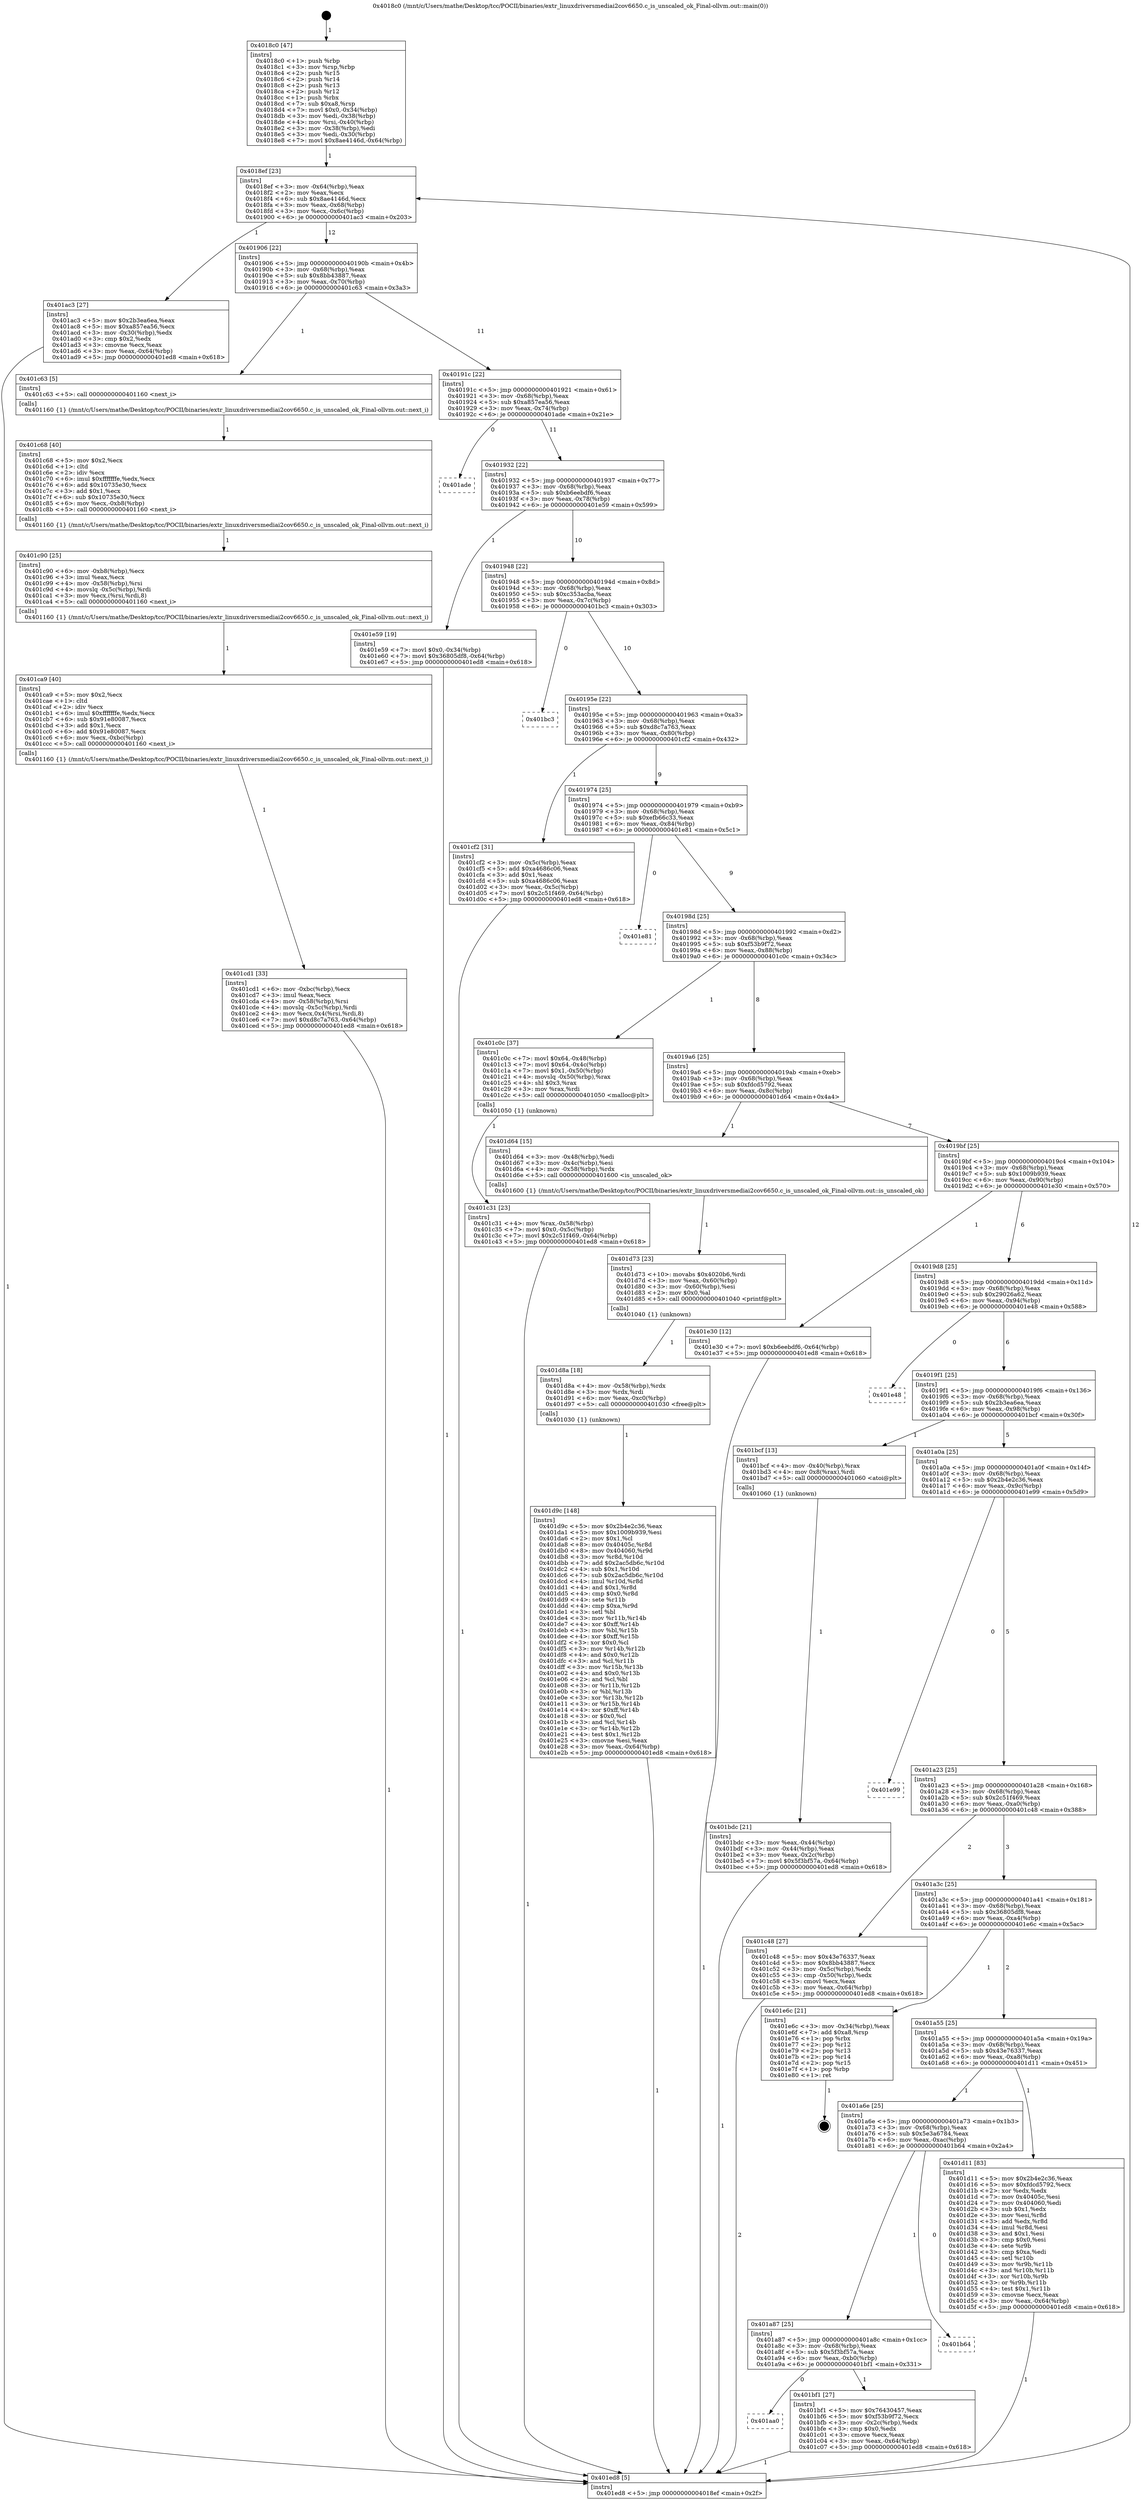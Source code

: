 digraph "0x4018c0" {
  label = "0x4018c0 (/mnt/c/Users/mathe/Desktop/tcc/POCII/binaries/extr_linuxdriversmediai2cov6650.c_is_unscaled_ok_Final-ollvm.out::main(0))"
  labelloc = "t"
  node[shape=record]

  Entry [label="",width=0.3,height=0.3,shape=circle,fillcolor=black,style=filled]
  "0x4018ef" [label="{
     0x4018ef [23]\l
     | [instrs]\l
     &nbsp;&nbsp;0x4018ef \<+3\>: mov -0x64(%rbp),%eax\l
     &nbsp;&nbsp;0x4018f2 \<+2\>: mov %eax,%ecx\l
     &nbsp;&nbsp;0x4018f4 \<+6\>: sub $0x8ae4146d,%ecx\l
     &nbsp;&nbsp;0x4018fa \<+3\>: mov %eax,-0x68(%rbp)\l
     &nbsp;&nbsp;0x4018fd \<+3\>: mov %ecx,-0x6c(%rbp)\l
     &nbsp;&nbsp;0x401900 \<+6\>: je 0000000000401ac3 \<main+0x203\>\l
  }"]
  "0x401ac3" [label="{
     0x401ac3 [27]\l
     | [instrs]\l
     &nbsp;&nbsp;0x401ac3 \<+5\>: mov $0x2b3ea6ea,%eax\l
     &nbsp;&nbsp;0x401ac8 \<+5\>: mov $0xa857ea56,%ecx\l
     &nbsp;&nbsp;0x401acd \<+3\>: mov -0x30(%rbp),%edx\l
     &nbsp;&nbsp;0x401ad0 \<+3\>: cmp $0x2,%edx\l
     &nbsp;&nbsp;0x401ad3 \<+3\>: cmovne %ecx,%eax\l
     &nbsp;&nbsp;0x401ad6 \<+3\>: mov %eax,-0x64(%rbp)\l
     &nbsp;&nbsp;0x401ad9 \<+5\>: jmp 0000000000401ed8 \<main+0x618\>\l
  }"]
  "0x401906" [label="{
     0x401906 [22]\l
     | [instrs]\l
     &nbsp;&nbsp;0x401906 \<+5\>: jmp 000000000040190b \<main+0x4b\>\l
     &nbsp;&nbsp;0x40190b \<+3\>: mov -0x68(%rbp),%eax\l
     &nbsp;&nbsp;0x40190e \<+5\>: sub $0x8bb43887,%eax\l
     &nbsp;&nbsp;0x401913 \<+3\>: mov %eax,-0x70(%rbp)\l
     &nbsp;&nbsp;0x401916 \<+6\>: je 0000000000401c63 \<main+0x3a3\>\l
  }"]
  "0x401ed8" [label="{
     0x401ed8 [5]\l
     | [instrs]\l
     &nbsp;&nbsp;0x401ed8 \<+5\>: jmp 00000000004018ef \<main+0x2f\>\l
  }"]
  "0x4018c0" [label="{
     0x4018c0 [47]\l
     | [instrs]\l
     &nbsp;&nbsp;0x4018c0 \<+1\>: push %rbp\l
     &nbsp;&nbsp;0x4018c1 \<+3\>: mov %rsp,%rbp\l
     &nbsp;&nbsp;0x4018c4 \<+2\>: push %r15\l
     &nbsp;&nbsp;0x4018c6 \<+2\>: push %r14\l
     &nbsp;&nbsp;0x4018c8 \<+2\>: push %r13\l
     &nbsp;&nbsp;0x4018ca \<+2\>: push %r12\l
     &nbsp;&nbsp;0x4018cc \<+1\>: push %rbx\l
     &nbsp;&nbsp;0x4018cd \<+7\>: sub $0xa8,%rsp\l
     &nbsp;&nbsp;0x4018d4 \<+7\>: movl $0x0,-0x34(%rbp)\l
     &nbsp;&nbsp;0x4018db \<+3\>: mov %edi,-0x38(%rbp)\l
     &nbsp;&nbsp;0x4018de \<+4\>: mov %rsi,-0x40(%rbp)\l
     &nbsp;&nbsp;0x4018e2 \<+3\>: mov -0x38(%rbp),%edi\l
     &nbsp;&nbsp;0x4018e5 \<+3\>: mov %edi,-0x30(%rbp)\l
     &nbsp;&nbsp;0x4018e8 \<+7\>: movl $0x8ae4146d,-0x64(%rbp)\l
  }"]
  Exit [label="",width=0.3,height=0.3,shape=circle,fillcolor=black,style=filled,peripheries=2]
  "0x401c63" [label="{
     0x401c63 [5]\l
     | [instrs]\l
     &nbsp;&nbsp;0x401c63 \<+5\>: call 0000000000401160 \<next_i\>\l
     | [calls]\l
     &nbsp;&nbsp;0x401160 \{1\} (/mnt/c/Users/mathe/Desktop/tcc/POCII/binaries/extr_linuxdriversmediai2cov6650.c_is_unscaled_ok_Final-ollvm.out::next_i)\l
  }"]
  "0x40191c" [label="{
     0x40191c [22]\l
     | [instrs]\l
     &nbsp;&nbsp;0x40191c \<+5\>: jmp 0000000000401921 \<main+0x61\>\l
     &nbsp;&nbsp;0x401921 \<+3\>: mov -0x68(%rbp),%eax\l
     &nbsp;&nbsp;0x401924 \<+5\>: sub $0xa857ea56,%eax\l
     &nbsp;&nbsp;0x401929 \<+3\>: mov %eax,-0x74(%rbp)\l
     &nbsp;&nbsp;0x40192c \<+6\>: je 0000000000401ade \<main+0x21e\>\l
  }"]
  "0x401d9c" [label="{
     0x401d9c [148]\l
     | [instrs]\l
     &nbsp;&nbsp;0x401d9c \<+5\>: mov $0x2b4e2c36,%eax\l
     &nbsp;&nbsp;0x401da1 \<+5\>: mov $0x1009b939,%esi\l
     &nbsp;&nbsp;0x401da6 \<+2\>: mov $0x1,%cl\l
     &nbsp;&nbsp;0x401da8 \<+8\>: mov 0x40405c,%r8d\l
     &nbsp;&nbsp;0x401db0 \<+8\>: mov 0x404060,%r9d\l
     &nbsp;&nbsp;0x401db8 \<+3\>: mov %r8d,%r10d\l
     &nbsp;&nbsp;0x401dbb \<+7\>: add $0x2ac5db6c,%r10d\l
     &nbsp;&nbsp;0x401dc2 \<+4\>: sub $0x1,%r10d\l
     &nbsp;&nbsp;0x401dc6 \<+7\>: sub $0x2ac5db6c,%r10d\l
     &nbsp;&nbsp;0x401dcd \<+4\>: imul %r10d,%r8d\l
     &nbsp;&nbsp;0x401dd1 \<+4\>: and $0x1,%r8d\l
     &nbsp;&nbsp;0x401dd5 \<+4\>: cmp $0x0,%r8d\l
     &nbsp;&nbsp;0x401dd9 \<+4\>: sete %r11b\l
     &nbsp;&nbsp;0x401ddd \<+4\>: cmp $0xa,%r9d\l
     &nbsp;&nbsp;0x401de1 \<+3\>: setl %bl\l
     &nbsp;&nbsp;0x401de4 \<+3\>: mov %r11b,%r14b\l
     &nbsp;&nbsp;0x401de7 \<+4\>: xor $0xff,%r14b\l
     &nbsp;&nbsp;0x401deb \<+3\>: mov %bl,%r15b\l
     &nbsp;&nbsp;0x401dee \<+4\>: xor $0xff,%r15b\l
     &nbsp;&nbsp;0x401df2 \<+3\>: xor $0x0,%cl\l
     &nbsp;&nbsp;0x401df5 \<+3\>: mov %r14b,%r12b\l
     &nbsp;&nbsp;0x401df8 \<+4\>: and $0x0,%r12b\l
     &nbsp;&nbsp;0x401dfc \<+3\>: and %cl,%r11b\l
     &nbsp;&nbsp;0x401dff \<+3\>: mov %r15b,%r13b\l
     &nbsp;&nbsp;0x401e02 \<+4\>: and $0x0,%r13b\l
     &nbsp;&nbsp;0x401e06 \<+2\>: and %cl,%bl\l
     &nbsp;&nbsp;0x401e08 \<+3\>: or %r11b,%r12b\l
     &nbsp;&nbsp;0x401e0b \<+3\>: or %bl,%r13b\l
     &nbsp;&nbsp;0x401e0e \<+3\>: xor %r13b,%r12b\l
     &nbsp;&nbsp;0x401e11 \<+3\>: or %r15b,%r14b\l
     &nbsp;&nbsp;0x401e14 \<+4\>: xor $0xff,%r14b\l
     &nbsp;&nbsp;0x401e18 \<+3\>: or $0x0,%cl\l
     &nbsp;&nbsp;0x401e1b \<+3\>: and %cl,%r14b\l
     &nbsp;&nbsp;0x401e1e \<+3\>: or %r14b,%r12b\l
     &nbsp;&nbsp;0x401e21 \<+4\>: test $0x1,%r12b\l
     &nbsp;&nbsp;0x401e25 \<+3\>: cmovne %esi,%eax\l
     &nbsp;&nbsp;0x401e28 \<+3\>: mov %eax,-0x64(%rbp)\l
     &nbsp;&nbsp;0x401e2b \<+5\>: jmp 0000000000401ed8 \<main+0x618\>\l
  }"]
  "0x401ade" [label="{
     0x401ade\l
  }", style=dashed]
  "0x401932" [label="{
     0x401932 [22]\l
     | [instrs]\l
     &nbsp;&nbsp;0x401932 \<+5\>: jmp 0000000000401937 \<main+0x77\>\l
     &nbsp;&nbsp;0x401937 \<+3\>: mov -0x68(%rbp),%eax\l
     &nbsp;&nbsp;0x40193a \<+5\>: sub $0xb6eebdf6,%eax\l
     &nbsp;&nbsp;0x40193f \<+3\>: mov %eax,-0x78(%rbp)\l
     &nbsp;&nbsp;0x401942 \<+6\>: je 0000000000401e59 \<main+0x599\>\l
  }"]
  "0x401d8a" [label="{
     0x401d8a [18]\l
     | [instrs]\l
     &nbsp;&nbsp;0x401d8a \<+4\>: mov -0x58(%rbp),%rdx\l
     &nbsp;&nbsp;0x401d8e \<+3\>: mov %rdx,%rdi\l
     &nbsp;&nbsp;0x401d91 \<+6\>: mov %eax,-0xc0(%rbp)\l
     &nbsp;&nbsp;0x401d97 \<+5\>: call 0000000000401030 \<free@plt\>\l
     | [calls]\l
     &nbsp;&nbsp;0x401030 \{1\} (unknown)\l
  }"]
  "0x401e59" [label="{
     0x401e59 [19]\l
     | [instrs]\l
     &nbsp;&nbsp;0x401e59 \<+7\>: movl $0x0,-0x34(%rbp)\l
     &nbsp;&nbsp;0x401e60 \<+7\>: movl $0x36805df8,-0x64(%rbp)\l
     &nbsp;&nbsp;0x401e67 \<+5\>: jmp 0000000000401ed8 \<main+0x618\>\l
  }"]
  "0x401948" [label="{
     0x401948 [22]\l
     | [instrs]\l
     &nbsp;&nbsp;0x401948 \<+5\>: jmp 000000000040194d \<main+0x8d\>\l
     &nbsp;&nbsp;0x40194d \<+3\>: mov -0x68(%rbp),%eax\l
     &nbsp;&nbsp;0x401950 \<+5\>: sub $0xc353acba,%eax\l
     &nbsp;&nbsp;0x401955 \<+3\>: mov %eax,-0x7c(%rbp)\l
     &nbsp;&nbsp;0x401958 \<+6\>: je 0000000000401bc3 \<main+0x303\>\l
  }"]
  "0x401d73" [label="{
     0x401d73 [23]\l
     | [instrs]\l
     &nbsp;&nbsp;0x401d73 \<+10\>: movabs $0x4020b6,%rdi\l
     &nbsp;&nbsp;0x401d7d \<+3\>: mov %eax,-0x60(%rbp)\l
     &nbsp;&nbsp;0x401d80 \<+3\>: mov -0x60(%rbp),%esi\l
     &nbsp;&nbsp;0x401d83 \<+2\>: mov $0x0,%al\l
     &nbsp;&nbsp;0x401d85 \<+5\>: call 0000000000401040 \<printf@plt\>\l
     | [calls]\l
     &nbsp;&nbsp;0x401040 \{1\} (unknown)\l
  }"]
  "0x401bc3" [label="{
     0x401bc3\l
  }", style=dashed]
  "0x40195e" [label="{
     0x40195e [22]\l
     | [instrs]\l
     &nbsp;&nbsp;0x40195e \<+5\>: jmp 0000000000401963 \<main+0xa3\>\l
     &nbsp;&nbsp;0x401963 \<+3\>: mov -0x68(%rbp),%eax\l
     &nbsp;&nbsp;0x401966 \<+5\>: sub $0xd8c7a763,%eax\l
     &nbsp;&nbsp;0x40196b \<+3\>: mov %eax,-0x80(%rbp)\l
     &nbsp;&nbsp;0x40196e \<+6\>: je 0000000000401cf2 \<main+0x432\>\l
  }"]
  "0x401cd1" [label="{
     0x401cd1 [33]\l
     | [instrs]\l
     &nbsp;&nbsp;0x401cd1 \<+6\>: mov -0xbc(%rbp),%ecx\l
     &nbsp;&nbsp;0x401cd7 \<+3\>: imul %eax,%ecx\l
     &nbsp;&nbsp;0x401cda \<+4\>: mov -0x58(%rbp),%rsi\l
     &nbsp;&nbsp;0x401cde \<+4\>: movslq -0x5c(%rbp),%rdi\l
     &nbsp;&nbsp;0x401ce2 \<+4\>: mov %ecx,0x4(%rsi,%rdi,8)\l
     &nbsp;&nbsp;0x401ce6 \<+7\>: movl $0xd8c7a763,-0x64(%rbp)\l
     &nbsp;&nbsp;0x401ced \<+5\>: jmp 0000000000401ed8 \<main+0x618\>\l
  }"]
  "0x401cf2" [label="{
     0x401cf2 [31]\l
     | [instrs]\l
     &nbsp;&nbsp;0x401cf2 \<+3\>: mov -0x5c(%rbp),%eax\l
     &nbsp;&nbsp;0x401cf5 \<+5\>: add $0xa4686c06,%eax\l
     &nbsp;&nbsp;0x401cfa \<+3\>: add $0x1,%eax\l
     &nbsp;&nbsp;0x401cfd \<+5\>: sub $0xa4686c06,%eax\l
     &nbsp;&nbsp;0x401d02 \<+3\>: mov %eax,-0x5c(%rbp)\l
     &nbsp;&nbsp;0x401d05 \<+7\>: movl $0x2c51f469,-0x64(%rbp)\l
     &nbsp;&nbsp;0x401d0c \<+5\>: jmp 0000000000401ed8 \<main+0x618\>\l
  }"]
  "0x401974" [label="{
     0x401974 [25]\l
     | [instrs]\l
     &nbsp;&nbsp;0x401974 \<+5\>: jmp 0000000000401979 \<main+0xb9\>\l
     &nbsp;&nbsp;0x401979 \<+3\>: mov -0x68(%rbp),%eax\l
     &nbsp;&nbsp;0x40197c \<+5\>: sub $0xefb66c33,%eax\l
     &nbsp;&nbsp;0x401981 \<+6\>: mov %eax,-0x84(%rbp)\l
     &nbsp;&nbsp;0x401987 \<+6\>: je 0000000000401e81 \<main+0x5c1\>\l
  }"]
  "0x401ca9" [label="{
     0x401ca9 [40]\l
     | [instrs]\l
     &nbsp;&nbsp;0x401ca9 \<+5\>: mov $0x2,%ecx\l
     &nbsp;&nbsp;0x401cae \<+1\>: cltd\l
     &nbsp;&nbsp;0x401caf \<+2\>: idiv %ecx\l
     &nbsp;&nbsp;0x401cb1 \<+6\>: imul $0xfffffffe,%edx,%ecx\l
     &nbsp;&nbsp;0x401cb7 \<+6\>: sub $0x91e80087,%ecx\l
     &nbsp;&nbsp;0x401cbd \<+3\>: add $0x1,%ecx\l
     &nbsp;&nbsp;0x401cc0 \<+6\>: add $0x91e80087,%ecx\l
     &nbsp;&nbsp;0x401cc6 \<+6\>: mov %ecx,-0xbc(%rbp)\l
     &nbsp;&nbsp;0x401ccc \<+5\>: call 0000000000401160 \<next_i\>\l
     | [calls]\l
     &nbsp;&nbsp;0x401160 \{1\} (/mnt/c/Users/mathe/Desktop/tcc/POCII/binaries/extr_linuxdriversmediai2cov6650.c_is_unscaled_ok_Final-ollvm.out::next_i)\l
  }"]
  "0x401e81" [label="{
     0x401e81\l
  }", style=dashed]
  "0x40198d" [label="{
     0x40198d [25]\l
     | [instrs]\l
     &nbsp;&nbsp;0x40198d \<+5\>: jmp 0000000000401992 \<main+0xd2\>\l
     &nbsp;&nbsp;0x401992 \<+3\>: mov -0x68(%rbp),%eax\l
     &nbsp;&nbsp;0x401995 \<+5\>: sub $0xf53b9f72,%eax\l
     &nbsp;&nbsp;0x40199a \<+6\>: mov %eax,-0x88(%rbp)\l
     &nbsp;&nbsp;0x4019a0 \<+6\>: je 0000000000401c0c \<main+0x34c\>\l
  }"]
  "0x401c90" [label="{
     0x401c90 [25]\l
     | [instrs]\l
     &nbsp;&nbsp;0x401c90 \<+6\>: mov -0xb8(%rbp),%ecx\l
     &nbsp;&nbsp;0x401c96 \<+3\>: imul %eax,%ecx\l
     &nbsp;&nbsp;0x401c99 \<+4\>: mov -0x58(%rbp),%rsi\l
     &nbsp;&nbsp;0x401c9d \<+4\>: movslq -0x5c(%rbp),%rdi\l
     &nbsp;&nbsp;0x401ca1 \<+3\>: mov %ecx,(%rsi,%rdi,8)\l
     &nbsp;&nbsp;0x401ca4 \<+5\>: call 0000000000401160 \<next_i\>\l
     | [calls]\l
     &nbsp;&nbsp;0x401160 \{1\} (/mnt/c/Users/mathe/Desktop/tcc/POCII/binaries/extr_linuxdriversmediai2cov6650.c_is_unscaled_ok_Final-ollvm.out::next_i)\l
  }"]
  "0x401c0c" [label="{
     0x401c0c [37]\l
     | [instrs]\l
     &nbsp;&nbsp;0x401c0c \<+7\>: movl $0x64,-0x48(%rbp)\l
     &nbsp;&nbsp;0x401c13 \<+7\>: movl $0x64,-0x4c(%rbp)\l
     &nbsp;&nbsp;0x401c1a \<+7\>: movl $0x1,-0x50(%rbp)\l
     &nbsp;&nbsp;0x401c21 \<+4\>: movslq -0x50(%rbp),%rax\l
     &nbsp;&nbsp;0x401c25 \<+4\>: shl $0x3,%rax\l
     &nbsp;&nbsp;0x401c29 \<+3\>: mov %rax,%rdi\l
     &nbsp;&nbsp;0x401c2c \<+5\>: call 0000000000401050 \<malloc@plt\>\l
     | [calls]\l
     &nbsp;&nbsp;0x401050 \{1\} (unknown)\l
  }"]
  "0x4019a6" [label="{
     0x4019a6 [25]\l
     | [instrs]\l
     &nbsp;&nbsp;0x4019a6 \<+5\>: jmp 00000000004019ab \<main+0xeb\>\l
     &nbsp;&nbsp;0x4019ab \<+3\>: mov -0x68(%rbp),%eax\l
     &nbsp;&nbsp;0x4019ae \<+5\>: sub $0xfdcd5792,%eax\l
     &nbsp;&nbsp;0x4019b3 \<+6\>: mov %eax,-0x8c(%rbp)\l
     &nbsp;&nbsp;0x4019b9 \<+6\>: je 0000000000401d64 \<main+0x4a4\>\l
  }"]
  "0x401c68" [label="{
     0x401c68 [40]\l
     | [instrs]\l
     &nbsp;&nbsp;0x401c68 \<+5\>: mov $0x2,%ecx\l
     &nbsp;&nbsp;0x401c6d \<+1\>: cltd\l
     &nbsp;&nbsp;0x401c6e \<+2\>: idiv %ecx\l
     &nbsp;&nbsp;0x401c70 \<+6\>: imul $0xfffffffe,%edx,%ecx\l
     &nbsp;&nbsp;0x401c76 \<+6\>: add $0x10735e30,%ecx\l
     &nbsp;&nbsp;0x401c7c \<+3\>: add $0x1,%ecx\l
     &nbsp;&nbsp;0x401c7f \<+6\>: sub $0x10735e30,%ecx\l
     &nbsp;&nbsp;0x401c85 \<+6\>: mov %ecx,-0xb8(%rbp)\l
     &nbsp;&nbsp;0x401c8b \<+5\>: call 0000000000401160 \<next_i\>\l
     | [calls]\l
     &nbsp;&nbsp;0x401160 \{1\} (/mnt/c/Users/mathe/Desktop/tcc/POCII/binaries/extr_linuxdriversmediai2cov6650.c_is_unscaled_ok_Final-ollvm.out::next_i)\l
  }"]
  "0x401d64" [label="{
     0x401d64 [15]\l
     | [instrs]\l
     &nbsp;&nbsp;0x401d64 \<+3\>: mov -0x48(%rbp),%edi\l
     &nbsp;&nbsp;0x401d67 \<+3\>: mov -0x4c(%rbp),%esi\l
     &nbsp;&nbsp;0x401d6a \<+4\>: mov -0x58(%rbp),%rdx\l
     &nbsp;&nbsp;0x401d6e \<+5\>: call 0000000000401600 \<is_unscaled_ok\>\l
     | [calls]\l
     &nbsp;&nbsp;0x401600 \{1\} (/mnt/c/Users/mathe/Desktop/tcc/POCII/binaries/extr_linuxdriversmediai2cov6650.c_is_unscaled_ok_Final-ollvm.out::is_unscaled_ok)\l
  }"]
  "0x4019bf" [label="{
     0x4019bf [25]\l
     | [instrs]\l
     &nbsp;&nbsp;0x4019bf \<+5\>: jmp 00000000004019c4 \<main+0x104\>\l
     &nbsp;&nbsp;0x4019c4 \<+3\>: mov -0x68(%rbp),%eax\l
     &nbsp;&nbsp;0x4019c7 \<+5\>: sub $0x1009b939,%eax\l
     &nbsp;&nbsp;0x4019cc \<+6\>: mov %eax,-0x90(%rbp)\l
     &nbsp;&nbsp;0x4019d2 \<+6\>: je 0000000000401e30 \<main+0x570\>\l
  }"]
  "0x401c31" [label="{
     0x401c31 [23]\l
     | [instrs]\l
     &nbsp;&nbsp;0x401c31 \<+4\>: mov %rax,-0x58(%rbp)\l
     &nbsp;&nbsp;0x401c35 \<+7\>: movl $0x0,-0x5c(%rbp)\l
     &nbsp;&nbsp;0x401c3c \<+7\>: movl $0x2c51f469,-0x64(%rbp)\l
     &nbsp;&nbsp;0x401c43 \<+5\>: jmp 0000000000401ed8 \<main+0x618\>\l
  }"]
  "0x401e30" [label="{
     0x401e30 [12]\l
     | [instrs]\l
     &nbsp;&nbsp;0x401e30 \<+7\>: movl $0xb6eebdf6,-0x64(%rbp)\l
     &nbsp;&nbsp;0x401e37 \<+5\>: jmp 0000000000401ed8 \<main+0x618\>\l
  }"]
  "0x4019d8" [label="{
     0x4019d8 [25]\l
     | [instrs]\l
     &nbsp;&nbsp;0x4019d8 \<+5\>: jmp 00000000004019dd \<main+0x11d\>\l
     &nbsp;&nbsp;0x4019dd \<+3\>: mov -0x68(%rbp),%eax\l
     &nbsp;&nbsp;0x4019e0 \<+5\>: sub $0x29026a62,%eax\l
     &nbsp;&nbsp;0x4019e5 \<+6\>: mov %eax,-0x94(%rbp)\l
     &nbsp;&nbsp;0x4019eb \<+6\>: je 0000000000401e48 \<main+0x588\>\l
  }"]
  "0x401aa0" [label="{
     0x401aa0\l
  }", style=dashed]
  "0x401e48" [label="{
     0x401e48\l
  }", style=dashed]
  "0x4019f1" [label="{
     0x4019f1 [25]\l
     | [instrs]\l
     &nbsp;&nbsp;0x4019f1 \<+5\>: jmp 00000000004019f6 \<main+0x136\>\l
     &nbsp;&nbsp;0x4019f6 \<+3\>: mov -0x68(%rbp),%eax\l
     &nbsp;&nbsp;0x4019f9 \<+5\>: sub $0x2b3ea6ea,%eax\l
     &nbsp;&nbsp;0x4019fe \<+6\>: mov %eax,-0x98(%rbp)\l
     &nbsp;&nbsp;0x401a04 \<+6\>: je 0000000000401bcf \<main+0x30f\>\l
  }"]
  "0x401bf1" [label="{
     0x401bf1 [27]\l
     | [instrs]\l
     &nbsp;&nbsp;0x401bf1 \<+5\>: mov $0x76430457,%eax\l
     &nbsp;&nbsp;0x401bf6 \<+5\>: mov $0xf53b9f72,%ecx\l
     &nbsp;&nbsp;0x401bfb \<+3\>: mov -0x2c(%rbp),%edx\l
     &nbsp;&nbsp;0x401bfe \<+3\>: cmp $0x0,%edx\l
     &nbsp;&nbsp;0x401c01 \<+3\>: cmove %ecx,%eax\l
     &nbsp;&nbsp;0x401c04 \<+3\>: mov %eax,-0x64(%rbp)\l
     &nbsp;&nbsp;0x401c07 \<+5\>: jmp 0000000000401ed8 \<main+0x618\>\l
  }"]
  "0x401bcf" [label="{
     0x401bcf [13]\l
     | [instrs]\l
     &nbsp;&nbsp;0x401bcf \<+4\>: mov -0x40(%rbp),%rax\l
     &nbsp;&nbsp;0x401bd3 \<+4\>: mov 0x8(%rax),%rdi\l
     &nbsp;&nbsp;0x401bd7 \<+5\>: call 0000000000401060 \<atoi@plt\>\l
     | [calls]\l
     &nbsp;&nbsp;0x401060 \{1\} (unknown)\l
  }"]
  "0x401a0a" [label="{
     0x401a0a [25]\l
     | [instrs]\l
     &nbsp;&nbsp;0x401a0a \<+5\>: jmp 0000000000401a0f \<main+0x14f\>\l
     &nbsp;&nbsp;0x401a0f \<+3\>: mov -0x68(%rbp),%eax\l
     &nbsp;&nbsp;0x401a12 \<+5\>: sub $0x2b4e2c36,%eax\l
     &nbsp;&nbsp;0x401a17 \<+6\>: mov %eax,-0x9c(%rbp)\l
     &nbsp;&nbsp;0x401a1d \<+6\>: je 0000000000401e99 \<main+0x5d9\>\l
  }"]
  "0x401bdc" [label="{
     0x401bdc [21]\l
     | [instrs]\l
     &nbsp;&nbsp;0x401bdc \<+3\>: mov %eax,-0x44(%rbp)\l
     &nbsp;&nbsp;0x401bdf \<+3\>: mov -0x44(%rbp),%eax\l
     &nbsp;&nbsp;0x401be2 \<+3\>: mov %eax,-0x2c(%rbp)\l
     &nbsp;&nbsp;0x401be5 \<+7\>: movl $0x5f3bf57a,-0x64(%rbp)\l
     &nbsp;&nbsp;0x401bec \<+5\>: jmp 0000000000401ed8 \<main+0x618\>\l
  }"]
  "0x401a87" [label="{
     0x401a87 [25]\l
     | [instrs]\l
     &nbsp;&nbsp;0x401a87 \<+5\>: jmp 0000000000401a8c \<main+0x1cc\>\l
     &nbsp;&nbsp;0x401a8c \<+3\>: mov -0x68(%rbp),%eax\l
     &nbsp;&nbsp;0x401a8f \<+5\>: sub $0x5f3bf57a,%eax\l
     &nbsp;&nbsp;0x401a94 \<+6\>: mov %eax,-0xb0(%rbp)\l
     &nbsp;&nbsp;0x401a9a \<+6\>: je 0000000000401bf1 \<main+0x331\>\l
  }"]
  "0x401e99" [label="{
     0x401e99\l
  }", style=dashed]
  "0x401a23" [label="{
     0x401a23 [25]\l
     | [instrs]\l
     &nbsp;&nbsp;0x401a23 \<+5\>: jmp 0000000000401a28 \<main+0x168\>\l
     &nbsp;&nbsp;0x401a28 \<+3\>: mov -0x68(%rbp),%eax\l
     &nbsp;&nbsp;0x401a2b \<+5\>: sub $0x2c51f469,%eax\l
     &nbsp;&nbsp;0x401a30 \<+6\>: mov %eax,-0xa0(%rbp)\l
     &nbsp;&nbsp;0x401a36 \<+6\>: je 0000000000401c48 \<main+0x388\>\l
  }"]
  "0x401b64" [label="{
     0x401b64\l
  }", style=dashed]
  "0x401c48" [label="{
     0x401c48 [27]\l
     | [instrs]\l
     &nbsp;&nbsp;0x401c48 \<+5\>: mov $0x43e76337,%eax\l
     &nbsp;&nbsp;0x401c4d \<+5\>: mov $0x8bb43887,%ecx\l
     &nbsp;&nbsp;0x401c52 \<+3\>: mov -0x5c(%rbp),%edx\l
     &nbsp;&nbsp;0x401c55 \<+3\>: cmp -0x50(%rbp),%edx\l
     &nbsp;&nbsp;0x401c58 \<+3\>: cmovl %ecx,%eax\l
     &nbsp;&nbsp;0x401c5b \<+3\>: mov %eax,-0x64(%rbp)\l
     &nbsp;&nbsp;0x401c5e \<+5\>: jmp 0000000000401ed8 \<main+0x618\>\l
  }"]
  "0x401a3c" [label="{
     0x401a3c [25]\l
     | [instrs]\l
     &nbsp;&nbsp;0x401a3c \<+5\>: jmp 0000000000401a41 \<main+0x181\>\l
     &nbsp;&nbsp;0x401a41 \<+3\>: mov -0x68(%rbp),%eax\l
     &nbsp;&nbsp;0x401a44 \<+5\>: sub $0x36805df8,%eax\l
     &nbsp;&nbsp;0x401a49 \<+6\>: mov %eax,-0xa4(%rbp)\l
     &nbsp;&nbsp;0x401a4f \<+6\>: je 0000000000401e6c \<main+0x5ac\>\l
  }"]
  "0x401a6e" [label="{
     0x401a6e [25]\l
     | [instrs]\l
     &nbsp;&nbsp;0x401a6e \<+5\>: jmp 0000000000401a73 \<main+0x1b3\>\l
     &nbsp;&nbsp;0x401a73 \<+3\>: mov -0x68(%rbp),%eax\l
     &nbsp;&nbsp;0x401a76 \<+5\>: sub $0x5e3a6784,%eax\l
     &nbsp;&nbsp;0x401a7b \<+6\>: mov %eax,-0xac(%rbp)\l
     &nbsp;&nbsp;0x401a81 \<+6\>: je 0000000000401b64 \<main+0x2a4\>\l
  }"]
  "0x401e6c" [label="{
     0x401e6c [21]\l
     | [instrs]\l
     &nbsp;&nbsp;0x401e6c \<+3\>: mov -0x34(%rbp),%eax\l
     &nbsp;&nbsp;0x401e6f \<+7\>: add $0xa8,%rsp\l
     &nbsp;&nbsp;0x401e76 \<+1\>: pop %rbx\l
     &nbsp;&nbsp;0x401e77 \<+2\>: pop %r12\l
     &nbsp;&nbsp;0x401e79 \<+2\>: pop %r13\l
     &nbsp;&nbsp;0x401e7b \<+2\>: pop %r14\l
     &nbsp;&nbsp;0x401e7d \<+2\>: pop %r15\l
     &nbsp;&nbsp;0x401e7f \<+1\>: pop %rbp\l
     &nbsp;&nbsp;0x401e80 \<+1\>: ret\l
  }"]
  "0x401a55" [label="{
     0x401a55 [25]\l
     | [instrs]\l
     &nbsp;&nbsp;0x401a55 \<+5\>: jmp 0000000000401a5a \<main+0x19a\>\l
     &nbsp;&nbsp;0x401a5a \<+3\>: mov -0x68(%rbp),%eax\l
     &nbsp;&nbsp;0x401a5d \<+5\>: sub $0x43e76337,%eax\l
     &nbsp;&nbsp;0x401a62 \<+6\>: mov %eax,-0xa8(%rbp)\l
     &nbsp;&nbsp;0x401a68 \<+6\>: je 0000000000401d11 \<main+0x451\>\l
  }"]
  "0x401d11" [label="{
     0x401d11 [83]\l
     | [instrs]\l
     &nbsp;&nbsp;0x401d11 \<+5\>: mov $0x2b4e2c36,%eax\l
     &nbsp;&nbsp;0x401d16 \<+5\>: mov $0xfdcd5792,%ecx\l
     &nbsp;&nbsp;0x401d1b \<+2\>: xor %edx,%edx\l
     &nbsp;&nbsp;0x401d1d \<+7\>: mov 0x40405c,%esi\l
     &nbsp;&nbsp;0x401d24 \<+7\>: mov 0x404060,%edi\l
     &nbsp;&nbsp;0x401d2b \<+3\>: sub $0x1,%edx\l
     &nbsp;&nbsp;0x401d2e \<+3\>: mov %esi,%r8d\l
     &nbsp;&nbsp;0x401d31 \<+3\>: add %edx,%r8d\l
     &nbsp;&nbsp;0x401d34 \<+4\>: imul %r8d,%esi\l
     &nbsp;&nbsp;0x401d38 \<+3\>: and $0x1,%esi\l
     &nbsp;&nbsp;0x401d3b \<+3\>: cmp $0x0,%esi\l
     &nbsp;&nbsp;0x401d3e \<+4\>: sete %r9b\l
     &nbsp;&nbsp;0x401d42 \<+3\>: cmp $0xa,%edi\l
     &nbsp;&nbsp;0x401d45 \<+4\>: setl %r10b\l
     &nbsp;&nbsp;0x401d49 \<+3\>: mov %r9b,%r11b\l
     &nbsp;&nbsp;0x401d4c \<+3\>: and %r10b,%r11b\l
     &nbsp;&nbsp;0x401d4f \<+3\>: xor %r10b,%r9b\l
     &nbsp;&nbsp;0x401d52 \<+3\>: or %r9b,%r11b\l
     &nbsp;&nbsp;0x401d55 \<+4\>: test $0x1,%r11b\l
     &nbsp;&nbsp;0x401d59 \<+3\>: cmovne %ecx,%eax\l
     &nbsp;&nbsp;0x401d5c \<+3\>: mov %eax,-0x64(%rbp)\l
     &nbsp;&nbsp;0x401d5f \<+5\>: jmp 0000000000401ed8 \<main+0x618\>\l
  }"]
  Entry -> "0x4018c0" [label=" 1"]
  "0x4018ef" -> "0x401ac3" [label=" 1"]
  "0x4018ef" -> "0x401906" [label=" 12"]
  "0x401ac3" -> "0x401ed8" [label=" 1"]
  "0x4018c0" -> "0x4018ef" [label=" 1"]
  "0x401ed8" -> "0x4018ef" [label=" 12"]
  "0x401e6c" -> Exit [label=" 1"]
  "0x401906" -> "0x401c63" [label=" 1"]
  "0x401906" -> "0x40191c" [label=" 11"]
  "0x401e59" -> "0x401ed8" [label=" 1"]
  "0x40191c" -> "0x401ade" [label=" 0"]
  "0x40191c" -> "0x401932" [label=" 11"]
  "0x401e30" -> "0x401ed8" [label=" 1"]
  "0x401932" -> "0x401e59" [label=" 1"]
  "0x401932" -> "0x401948" [label=" 10"]
  "0x401d9c" -> "0x401ed8" [label=" 1"]
  "0x401948" -> "0x401bc3" [label=" 0"]
  "0x401948" -> "0x40195e" [label=" 10"]
  "0x401d8a" -> "0x401d9c" [label=" 1"]
  "0x40195e" -> "0x401cf2" [label=" 1"]
  "0x40195e" -> "0x401974" [label=" 9"]
  "0x401d73" -> "0x401d8a" [label=" 1"]
  "0x401974" -> "0x401e81" [label=" 0"]
  "0x401974" -> "0x40198d" [label=" 9"]
  "0x401d64" -> "0x401d73" [label=" 1"]
  "0x40198d" -> "0x401c0c" [label=" 1"]
  "0x40198d" -> "0x4019a6" [label=" 8"]
  "0x401d11" -> "0x401ed8" [label=" 1"]
  "0x4019a6" -> "0x401d64" [label=" 1"]
  "0x4019a6" -> "0x4019bf" [label=" 7"]
  "0x401cf2" -> "0x401ed8" [label=" 1"]
  "0x4019bf" -> "0x401e30" [label=" 1"]
  "0x4019bf" -> "0x4019d8" [label=" 6"]
  "0x401cd1" -> "0x401ed8" [label=" 1"]
  "0x4019d8" -> "0x401e48" [label=" 0"]
  "0x4019d8" -> "0x4019f1" [label=" 6"]
  "0x401ca9" -> "0x401cd1" [label=" 1"]
  "0x4019f1" -> "0x401bcf" [label=" 1"]
  "0x4019f1" -> "0x401a0a" [label=" 5"]
  "0x401bcf" -> "0x401bdc" [label=" 1"]
  "0x401bdc" -> "0x401ed8" [label=" 1"]
  "0x401c90" -> "0x401ca9" [label=" 1"]
  "0x401a0a" -> "0x401e99" [label=" 0"]
  "0x401a0a" -> "0x401a23" [label=" 5"]
  "0x401c63" -> "0x401c68" [label=" 1"]
  "0x401a23" -> "0x401c48" [label=" 2"]
  "0x401a23" -> "0x401a3c" [label=" 3"]
  "0x401c48" -> "0x401ed8" [label=" 2"]
  "0x401a3c" -> "0x401e6c" [label=" 1"]
  "0x401a3c" -> "0x401a55" [label=" 2"]
  "0x401c0c" -> "0x401c31" [label=" 1"]
  "0x401a55" -> "0x401d11" [label=" 1"]
  "0x401a55" -> "0x401a6e" [label=" 1"]
  "0x401c31" -> "0x401ed8" [label=" 1"]
  "0x401a6e" -> "0x401b64" [label=" 0"]
  "0x401a6e" -> "0x401a87" [label=" 1"]
  "0x401c68" -> "0x401c90" [label=" 1"]
  "0x401a87" -> "0x401bf1" [label=" 1"]
  "0x401a87" -> "0x401aa0" [label=" 0"]
  "0x401bf1" -> "0x401ed8" [label=" 1"]
}
